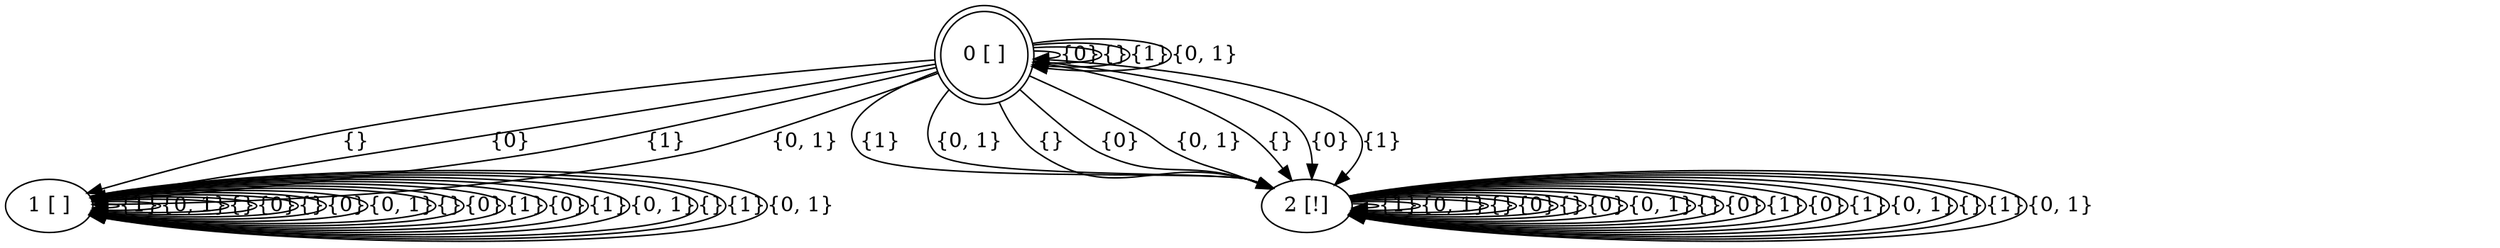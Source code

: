 digraph model {
	0 [label="0 [ ]", shape=doublecircle]
	1 [label="1 [ ]", shape=ellipse]
	2 [label="2 [!]", shape=ellipse]
	0 -> 2 [label="{1}"]
	0 -> 2 [label="{0, 1}"]
	0 -> 1 [label="{}"]
	0 -> 0 [label="{0}"]
	0 -> 0 [label="{}"]
	0 -> 0 [label="{1}"]
	0 -> 0 [label="{0, 1}"]
	0 -> 1 [label="{0}"]
	0 -> 1 [label="{1}"]
	0 -> 1 [label="{0, 1}"]
	0 -> 2 [label="{}"]
	0 -> 2 [label="{0}"]
	0 -> 2 [label="{0, 1}"]
	0 -> 2 [label="{}"]
	0 -> 2 [label="{0}"]
	0 -> 2 [label="{1}"]
	1 -> 1 [label="{1}"]
	1 -> 1 [label="{0, 1}"]
	1 -> 1 [label="{}"]
	1 -> 1 [label="{0}"]
	1 -> 1 [label="{}"]
	1 -> 1 [label="{0}"]
	1 -> 1 [label="{0, 1}"]
	1 -> 1 [label="{}"]
	1 -> 1 [label="{0}"]
	1 -> 1 [label="{1}"]
	1 -> 1 [label="{0}"]
	1 -> 1 [label="{1}"]
	1 -> 1 [label="{0, 1}"]
	1 -> 1 [label="{}"]
	1 -> 1 [label="{1}"]
	1 -> 1 [label="{0, 1}"]
	2 -> 2 [label="{1}"]
	2 -> 2 [label="{0, 1}"]
	2 -> 2 [label="{}"]
	2 -> 2 [label="{0}"]
	2 -> 2 [label="{}"]
	2 -> 2 [label="{0}"]
	2 -> 2 [label="{0, 1}"]
	2 -> 2 [label="{}"]
	2 -> 2 [label="{0}"]
	2 -> 2 [label="{1}"]
	2 -> 2 [label="{0}"]
	2 -> 2 [label="{1}"]
	2 -> 2 [label="{0, 1}"]
	2 -> 2 [label="{}"]
	2 -> 2 [label="{1}"]
	2 -> 2 [label="{0, 1}"]
}
